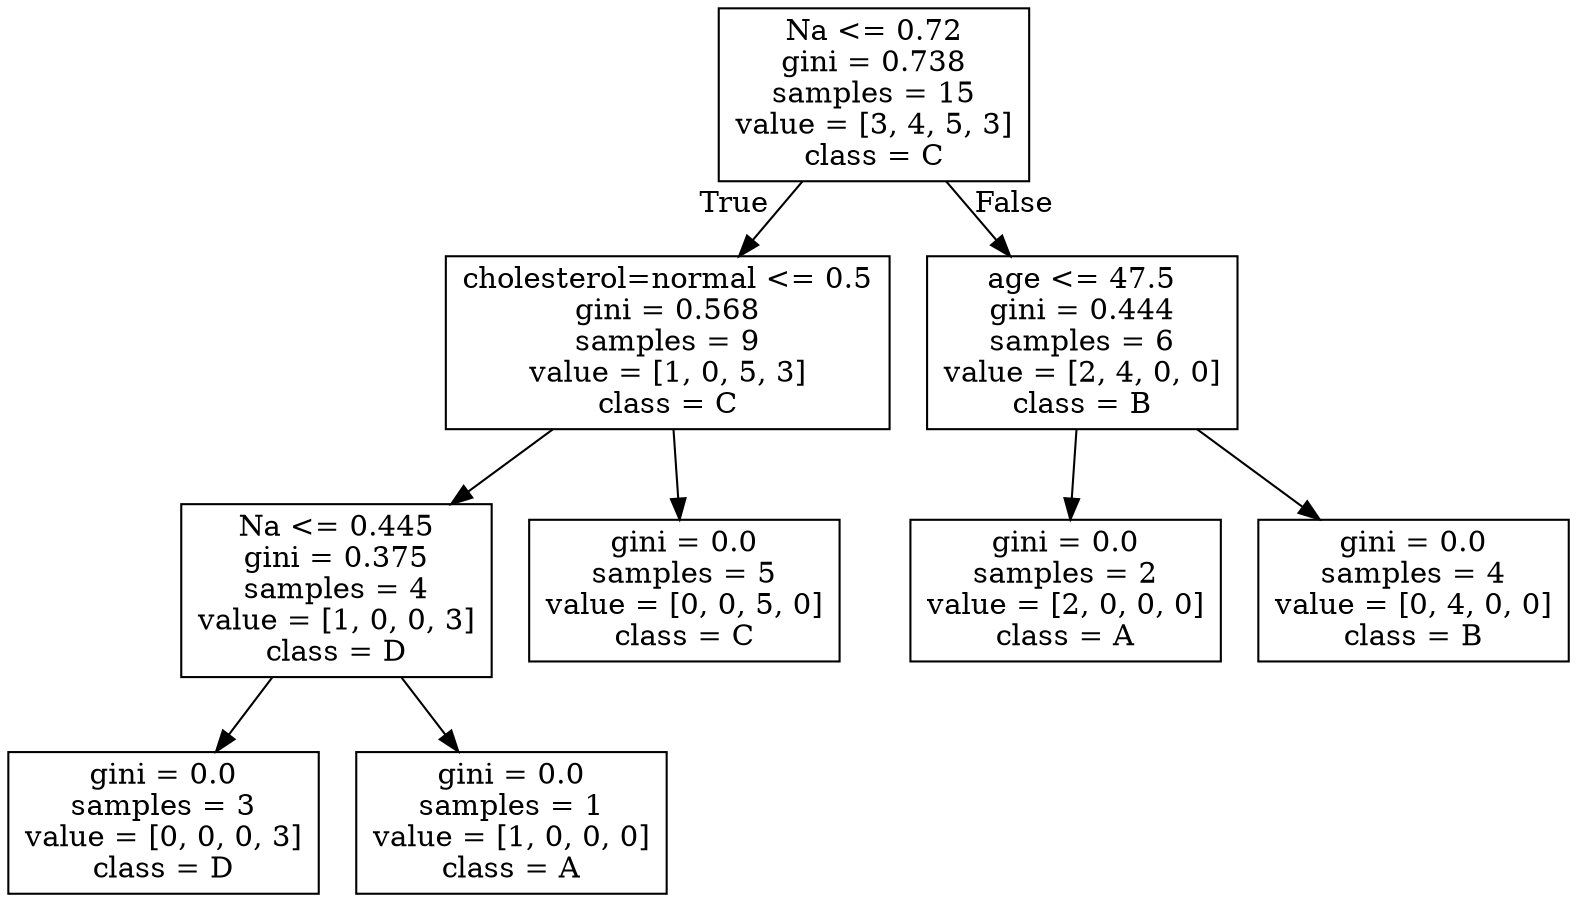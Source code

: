 digraph Tree {
node [shape=box] ;
0 [label="Na <= 0.72\ngini = 0.738\nsamples = 15\nvalue = [3, 4, 5, 3]\nclass = C"] ;
1 [label="cholesterol=normal <= 0.5\ngini = 0.568\nsamples = 9\nvalue = [1, 0, 5, 3]\nclass = C"] ;
0 -> 1 [labeldistance=2.5, labelangle=45, headlabel="True"] ;
2 [label="Na <= 0.445\ngini = 0.375\nsamples = 4\nvalue = [1, 0, 0, 3]\nclass = D"] ;
1 -> 2 ;
3 [label="gini = 0.0\nsamples = 3\nvalue = [0, 0, 0, 3]\nclass = D"] ;
2 -> 3 ;
4 [label="gini = 0.0\nsamples = 1\nvalue = [1, 0, 0, 0]\nclass = A"] ;
2 -> 4 ;
5 [label="gini = 0.0\nsamples = 5\nvalue = [0, 0, 5, 0]\nclass = C"] ;
1 -> 5 ;
6 [label="age <= 47.5\ngini = 0.444\nsamples = 6\nvalue = [2, 4, 0, 0]\nclass = B"] ;
0 -> 6 [labeldistance=2.5, labelangle=-45, headlabel="False"] ;
7 [label="gini = 0.0\nsamples = 2\nvalue = [2, 0, 0, 0]\nclass = A"] ;
6 -> 7 ;
8 [label="gini = 0.0\nsamples = 4\nvalue = [0, 4, 0, 0]\nclass = B"] ;
6 -> 8 ;
}